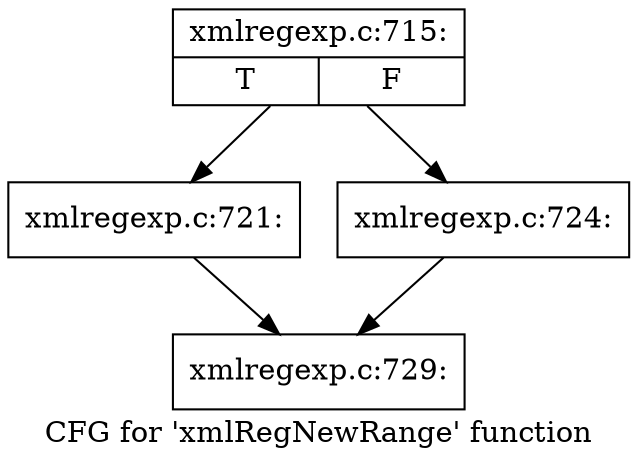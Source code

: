 digraph "CFG for 'xmlRegNewRange' function" {
	label="CFG for 'xmlRegNewRange' function";

	Node0x42fd060 [shape=record,label="{xmlregexp.c:715:|{<s0>T|<s1>F}}"];
	Node0x42fd060 -> Node0x4306de0;
	Node0x42fd060 -> Node0x4306e30;
	Node0x4306de0 [shape=record,label="{xmlregexp.c:721:}"];
	Node0x4306de0 -> Node0x42fd440;
	Node0x4306e30 [shape=record,label="{xmlregexp.c:724:}"];
	Node0x4306e30 -> Node0x42fd440;
	Node0x42fd440 [shape=record,label="{xmlregexp.c:729:}"];
}
